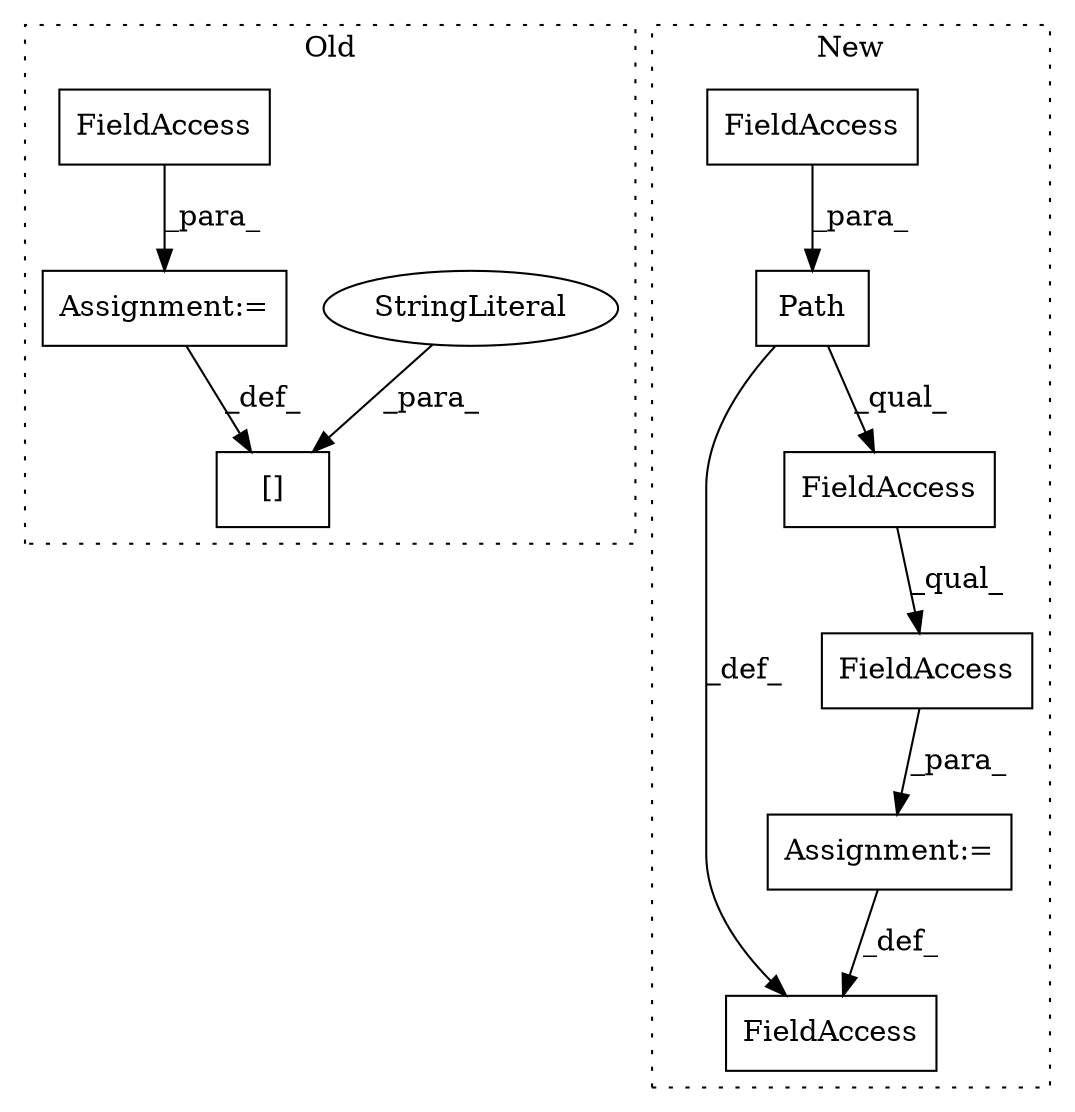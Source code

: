 digraph G {
subgraph cluster0 {
1 [label="[]" a="2" s="5504,5528" l="16,1" shape="box"];
3 [label="StringLiteral" a="45" s="5520" l="8" shape="ellipse"];
9 [label="Assignment:=" a="7" s="5529" l="1" shape="box"];
10 [label="FieldAccess" a="22" s="5530" l="6" shape="box"];
label = "Old";
style="dotted";
}
subgraph cluster1 {
2 [label="Path" a="32" s="4798,4811" l="5,1" shape="box"];
4 [label="Assignment:=" a="7" s="4797" l="1" shape="box"];
5 [label="FieldAccess" a="22" s="4803" l="8" shape="box"];
6 [label="FieldAccess" a="22" s="4786" l="11" shape="box"];
7 [label="FieldAccess" a="22" s="4798" l="21" shape="box"];
8 [label="FieldAccess" a="22" s="4798" l="28" shape="box"];
label = "New";
style="dotted";
}
2 -> 6 [label="_def_"];
2 -> 7 [label="_qual_"];
3 -> 1 [label="_para_"];
4 -> 6 [label="_def_"];
5 -> 2 [label="_para_"];
7 -> 8 [label="_qual_"];
8 -> 4 [label="_para_"];
9 -> 1 [label="_def_"];
10 -> 9 [label="_para_"];
}